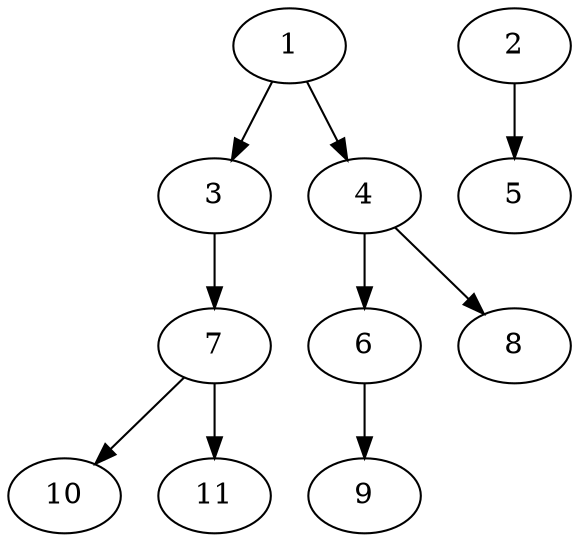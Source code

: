 // DAG (tier=1-easy, mode=data, n=11, ccr=0.328, fat=0.486, density=0.296, regular=0.633, jump=0.024, mindata=1048576, maxdata=8388608)
// DAG automatically generated by daggen at Sun Aug 24 16:33:33 2025
// /home/ermia/Project/Environments/daggen/bin/daggen --dot --ccr 0.328 --fat 0.486 --regular 0.633 --density 0.296 --jump 0.024 --mindata 1048576 --maxdata 8388608 -n 11 
digraph G {
  1 [size="1273088439320320", alpha="0.02", expect_size="636544219660160"]
  1 -> 3 [size ="21717107867648"]
  1 -> 4 [size ="21717107867648"]
  2 [size="4113770510956123", alpha="0.03", expect_size="2056885255478061"]
  2 -> 5 [size ="236793366577152"]
  3 [size="306293574660726656", alpha="0.12", expect_size="153146787330363328"]
  3 -> 7 [size ="142391587635200"]
  4 [size="25289403931095200", alpha="0.17", expect_size="12644701965547600"]
  4 -> 6 [size ="13679546335232"]
  4 -> 8 [size ="13679546335232"]
  5 [size="586644550917498112", alpha="0.01", expect_size="293322275458749056"]
  6 [size="2283614414563180544", alpha="0.05", expect_size="1141807207281590272"]
  6 -> 9 [size ="13873046355968"]
  7 [size="178791358042665", alpha="0.09", expect_size="89395679021332"]
  7 -> 10 [size ="13851479244800"]
  7 -> 11 [size ="13851479244800"]
  8 [size="17985291301226202", alpha="0.17", expect_size="8992645650613101"]
  9 [size="16053884132754466", alpha="0.05", expect_size="8026942066377233"]
  10 [size="4762254054489325568", alpha="0.10", expect_size="2381127027244662784"]
  11 [size="78702088430813184000", alpha="0.10", expect_size="39351044215406592000"]
}